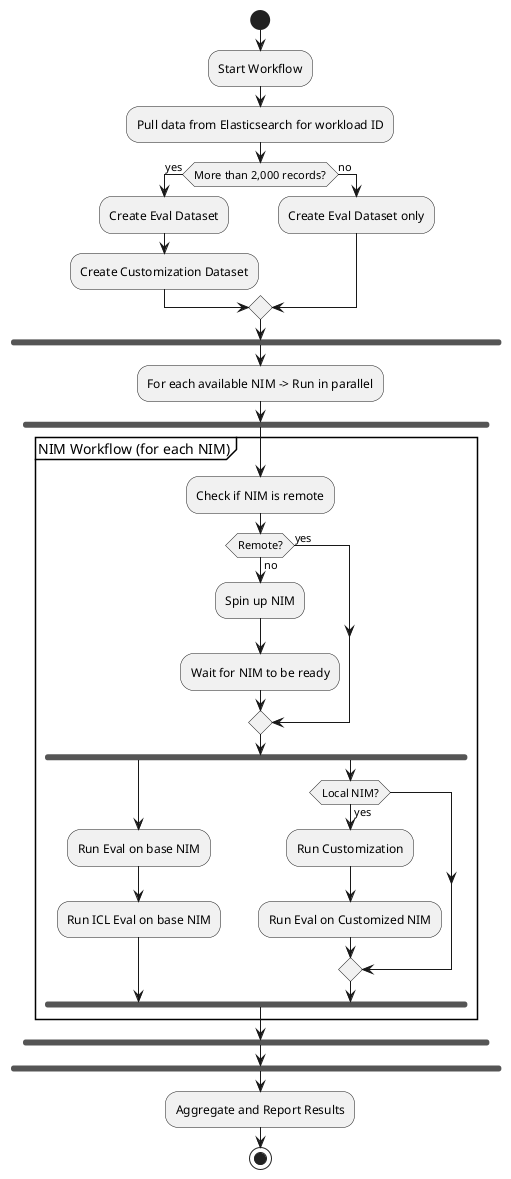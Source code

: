 @startuml
start
:Start Workflow;
:Pull data from Elasticsearch for workload ID;

if (More than 2,000 records?) then (yes)
  :Create Eval Dataset;
  :Create Customization Dataset;
else (no)
  :Create Eval Dataset only;
endif

fork
  :For each available NIM -> Run in parallel;

  fork
    group NIM Workflow (for each NIM)
    :Check if NIM is remote;
    if (Remote?) then (yes)
    else (no)
      :Spin up NIM;
      :Wait for NIM to be ready;
    endif

    fork
      :Run Eval on base NIM;
      :Run ICL Eval on base NIM;
    fork again
      if (Local NIM?) then (yes)
        :Run Customization;
        :Run Eval on Customized NIM;
      endif
    end fork
    end group
  end fork

end fork

:Aggregate and Report Results;
stop
@enduml
